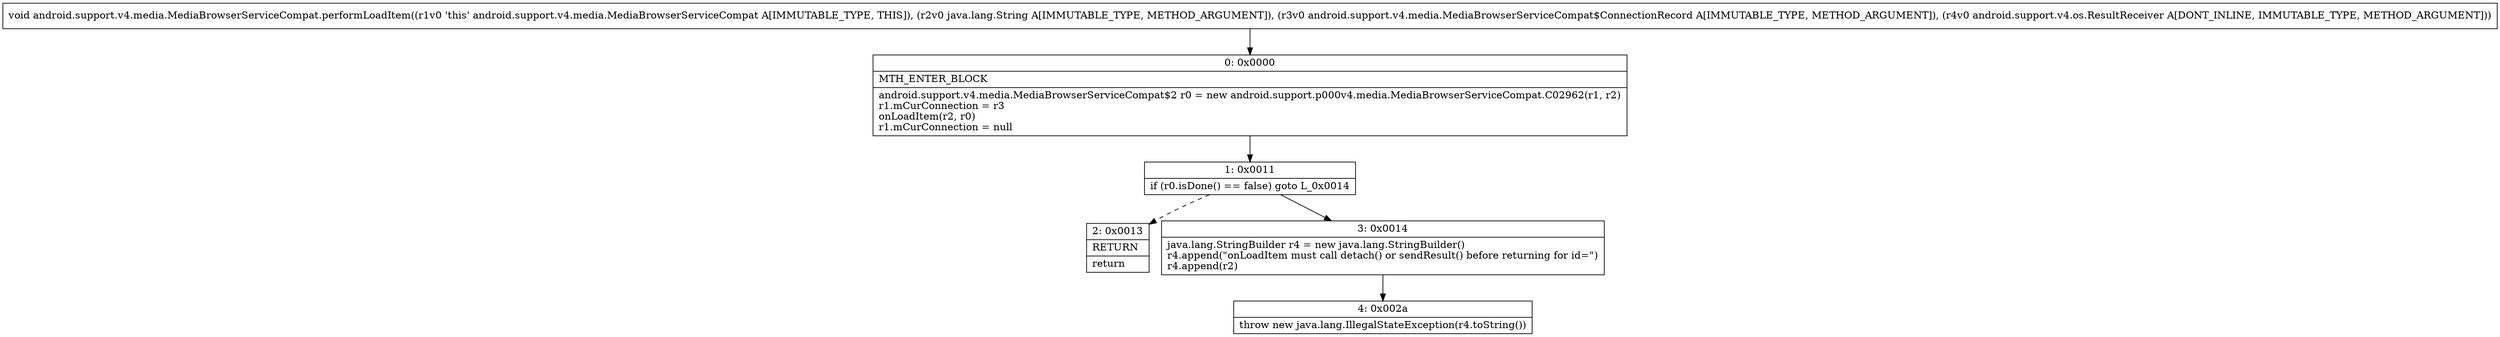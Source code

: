 digraph "CFG forandroid.support.v4.media.MediaBrowserServiceCompat.performLoadItem(Ljava\/lang\/String;Landroid\/support\/v4\/media\/MediaBrowserServiceCompat$ConnectionRecord;Landroid\/support\/v4\/os\/ResultReceiver;)V" {
Node_0 [shape=record,label="{0\:\ 0x0000|MTH_ENTER_BLOCK\l|android.support.v4.media.MediaBrowserServiceCompat$2 r0 = new android.support.p000v4.media.MediaBrowserServiceCompat.C02962(r1, r2)\lr1.mCurConnection = r3\lonLoadItem(r2, r0)\lr1.mCurConnection = null\l}"];
Node_1 [shape=record,label="{1\:\ 0x0011|if (r0.isDone() == false) goto L_0x0014\l}"];
Node_2 [shape=record,label="{2\:\ 0x0013|RETURN\l|return\l}"];
Node_3 [shape=record,label="{3\:\ 0x0014|java.lang.StringBuilder r4 = new java.lang.StringBuilder()\lr4.append(\"onLoadItem must call detach() or sendResult() before returning for id=\")\lr4.append(r2)\l}"];
Node_4 [shape=record,label="{4\:\ 0x002a|throw new java.lang.IllegalStateException(r4.toString())\l}"];
MethodNode[shape=record,label="{void android.support.v4.media.MediaBrowserServiceCompat.performLoadItem((r1v0 'this' android.support.v4.media.MediaBrowserServiceCompat A[IMMUTABLE_TYPE, THIS]), (r2v0 java.lang.String A[IMMUTABLE_TYPE, METHOD_ARGUMENT]), (r3v0 android.support.v4.media.MediaBrowserServiceCompat$ConnectionRecord A[IMMUTABLE_TYPE, METHOD_ARGUMENT]), (r4v0 android.support.v4.os.ResultReceiver A[DONT_INLINE, IMMUTABLE_TYPE, METHOD_ARGUMENT])) }"];
MethodNode -> Node_0;
Node_0 -> Node_1;
Node_1 -> Node_2[style=dashed];
Node_1 -> Node_3;
Node_3 -> Node_4;
}

